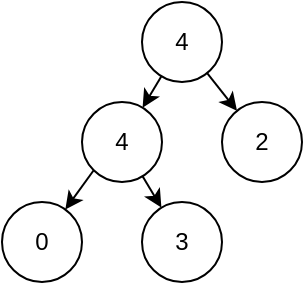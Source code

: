 <mxfile>
    <diagram id="gTLLQg0E6ndhEwpNuinl" name="第 1 页">
        <mxGraphModel dx="343" dy="397" grid="1" gridSize="10" guides="1" tooltips="1" connect="1" arrows="1" fold="1" page="1" pageScale="1" pageWidth="827" pageHeight="1169" math="0" shadow="0">
            <root>
                <mxCell id="0"/>
                <mxCell id="1" parent="0"/>
                <mxCell id="5" style="edgeStyle=none;html=1;" edge="1" parent="1" source="2" target="4">
                    <mxGeometry relative="1" as="geometry"/>
                </mxCell>
                <mxCell id="9" style="edgeStyle=none;html=1;" edge="1" parent="1" source="2" target="8">
                    <mxGeometry relative="1" as="geometry"/>
                </mxCell>
                <mxCell id="2" value="4" style="ellipse;whiteSpace=wrap;html=1;aspect=fixed;" vertex="1" parent="1">
                    <mxGeometry x="80" y="90" width="40" height="40" as="geometry"/>
                </mxCell>
                <mxCell id="16" style="edgeStyle=none;html=1;exitX=0;exitY=1;exitDx=0;exitDy=0;" edge="1" parent="1" source="4" target="15">
                    <mxGeometry relative="1" as="geometry"/>
                </mxCell>
                <mxCell id="18" style="edgeStyle=none;html=1;" edge="1" parent="1" source="4" target="17">
                    <mxGeometry relative="1" as="geometry"/>
                </mxCell>
                <mxCell id="4" value="4" style="ellipse;whiteSpace=wrap;html=1;aspect=fixed;" vertex="1" parent="1">
                    <mxGeometry x="50" y="140" width="40" height="40" as="geometry"/>
                </mxCell>
                <mxCell id="8" value="2" style="ellipse;whiteSpace=wrap;html=1;aspect=fixed;" vertex="1" parent="1">
                    <mxGeometry x="120" y="140" width="40" height="40" as="geometry"/>
                </mxCell>
                <mxCell id="15" value="0" style="ellipse;whiteSpace=wrap;html=1;aspect=fixed;" vertex="1" parent="1">
                    <mxGeometry x="10" y="190" width="40" height="40" as="geometry"/>
                </mxCell>
                <mxCell id="17" value="3" style="ellipse;whiteSpace=wrap;html=1;aspect=fixed;" vertex="1" parent="1">
                    <mxGeometry x="80" y="190" width="40" height="40" as="geometry"/>
                </mxCell>
            </root>
        </mxGraphModel>
    </diagram>
</mxfile>
